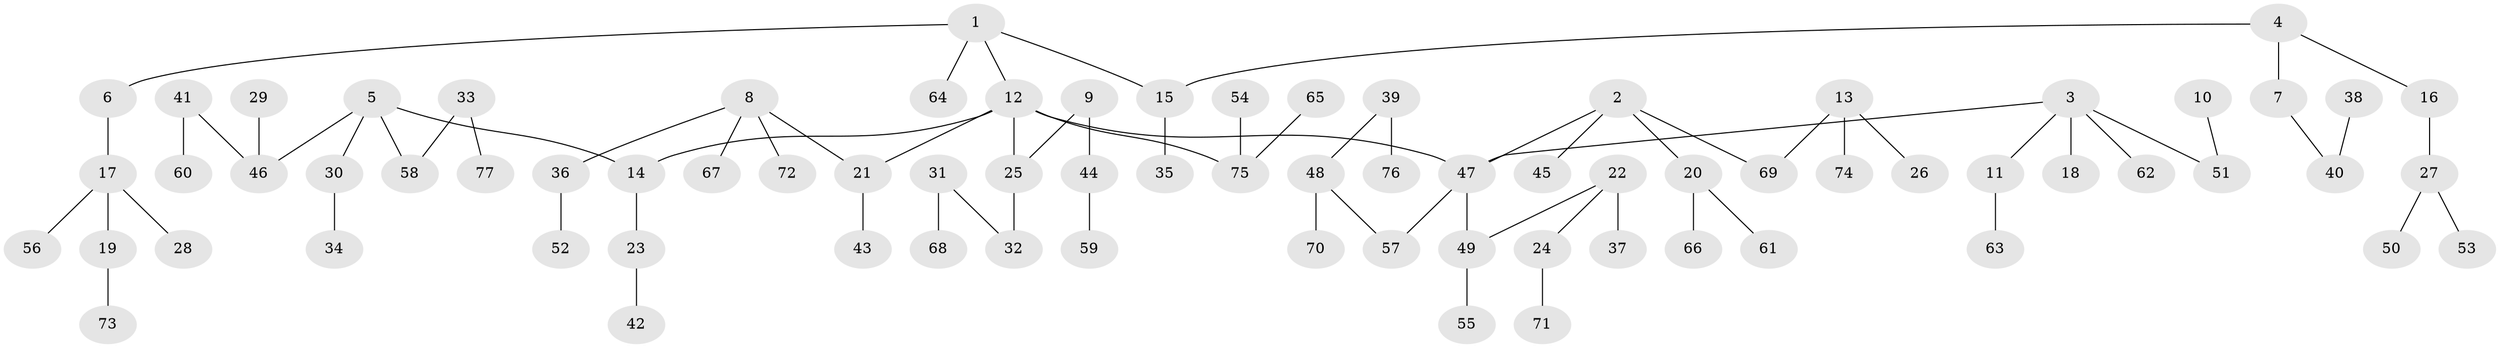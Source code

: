 // original degree distribution, {4: 0.109375, 6: 0.0078125, 7: 0.0078125, 5: 0.0234375, 3: 0.0859375, 1: 0.4609375, 2: 0.3046875}
// Generated by graph-tools (version 1.1) at 2025/37/03/04/25 23:37:27]
// undirected, 77 vertices, 76 edges
graph export_dot {
  node [color=gray90,style=filled];
  1;
  2;
  3;
  4;
  5;
  6;
  7;
  8;
  9;
  10;
  11;
  12;
  13;
  14;
  15;
  16;
  17;
  18;
  19;
  20;
  21;
  22;
  23;
  24;
  25;
  26;
  27;
  28;
  29;
  30;
  31;
  32;
  33;
  34;
  35;
  36;
  37;
  38;
  39;
  40;
  41;
  42;
  43;
  44;
  45;
  46;
  47;
  48;
  49;
  50;
  51;
  52;
  53;
  54;
  55;
  56;
  57;
  58;
  59;
  60;
  61;
  62;
  63;
  64;
  65;
  66;
  67;
  68;
  69;
  70;
  71;
  72;
  73;
  74;
  75;
  76;
  77;
  1 -- 6 [weight=1.0];
  1 -- 12 [weight=1.0];
  1 -- 15 [weight=1.0];
  1 -- 64 [weight=1.0];
  2 -- 20 [weight=1.0];
  2 -- 45 [weight=1.0];
  2 -- 47 [weight=1.0];
  2 -- 69 [weight=1.0];
  3 -- 11 [weight=1.0];
  3 -- 18 [weight=1.0];
  3 -- 47 [weight=1.0];
  3 -- 51 [weight=1.0];
  3 -- 62 [weight=1.0];
  4 -- 7 [weight=1.0];
  4 -- 15 [weight=1.0];
  4 -- 16 [weight=1.0];
  5 -- 14 [weight=1.0];
  5 -- 30 [weight=1.0];
  5 -- 46 [weight=1.0];
  5 -- 58 [weight=1.0];
  6 -- 17 [weight=1.0];
  7 -- 40 [weight=1.0];
  8 -- 21 [weight=1.0];
  8 -- 36 [weight=1.0];
  8 -- 67 [weight=1.0];
  8 -- 72 [weight=1.0];
  9 -- 25 [weight=1.0];
  9 -- 44 [weight=1.0];
  10 -- 51 [weight=1.0];
  11 -- 63 [weight=1.0];
  12 -- 14 [weight=1.0];
  12 -- 21 [weight=1.0];
  12 -- 25 [weight=1.0];
  12 -- 47 [weight=1.0];
  12 -- 75 [weight=1.0];
  13 -- 26 [weight=1.0];
  13 -- 69 [weight=1.0];
  13 -- 74 [weight=1.0];
  14 -- 23 [weight=1.0];
  15 -- 35 [weight=1.0];
  16 -- 27 [weight=1.0];
  17 -- 19 [weight=1.0];
  17 -- 28 [weight=1.0];
  17 -- 56 [weight=1.0];
  19 -- 73 [weight=1.0];
  20 -- 61 [weight=1.0];
  20 -- 66 [weight=1.0];
  21 -- 43 [weight=1.0];
  22 -- 24 [weight=1.0];
  22 -- 37 [weight=1.0];
  22 -- 49 [weight=1.0];
  23 -- 42 [weight=1.0];
  24 -- 71 [weight=1.0];
  25 -- 32 [weight=1.0];
  27 -- 50 [weight=1.0];
  27 -- 53 [weight=1.0];
  29 -- 46 [weight=1.0];
  30 -- 34 [weight=1.0];
  31 -- 32 [weight=1.0];
  31 -- 68 [weight=1.0];
  33 -- 58 [weight=1.0];
  33 -- 77 [weight=1.0];
  36 -- 52 [weight=1.0];
  38 -- 40 [weight=1.0];
  39 -- 48 [weight=1.0];
  39 -- 76 [weight=1.0];
  41 -- 46 [weight=1.0];
  41 -- 60 [weight=1.0];
  44 -- 59 [weight=1.0];
  47 -- 49 [weight=1.0];
  47 -- 57 [weight=1.0];
  48 -- 57 [weight=1.0];
  48 -- 70 [weight=1.0];
  49 -- 55 [weight=1.0];
  54 -- 75 [weight=1.0];
  65 -- 75 [weight=1.0];
}
